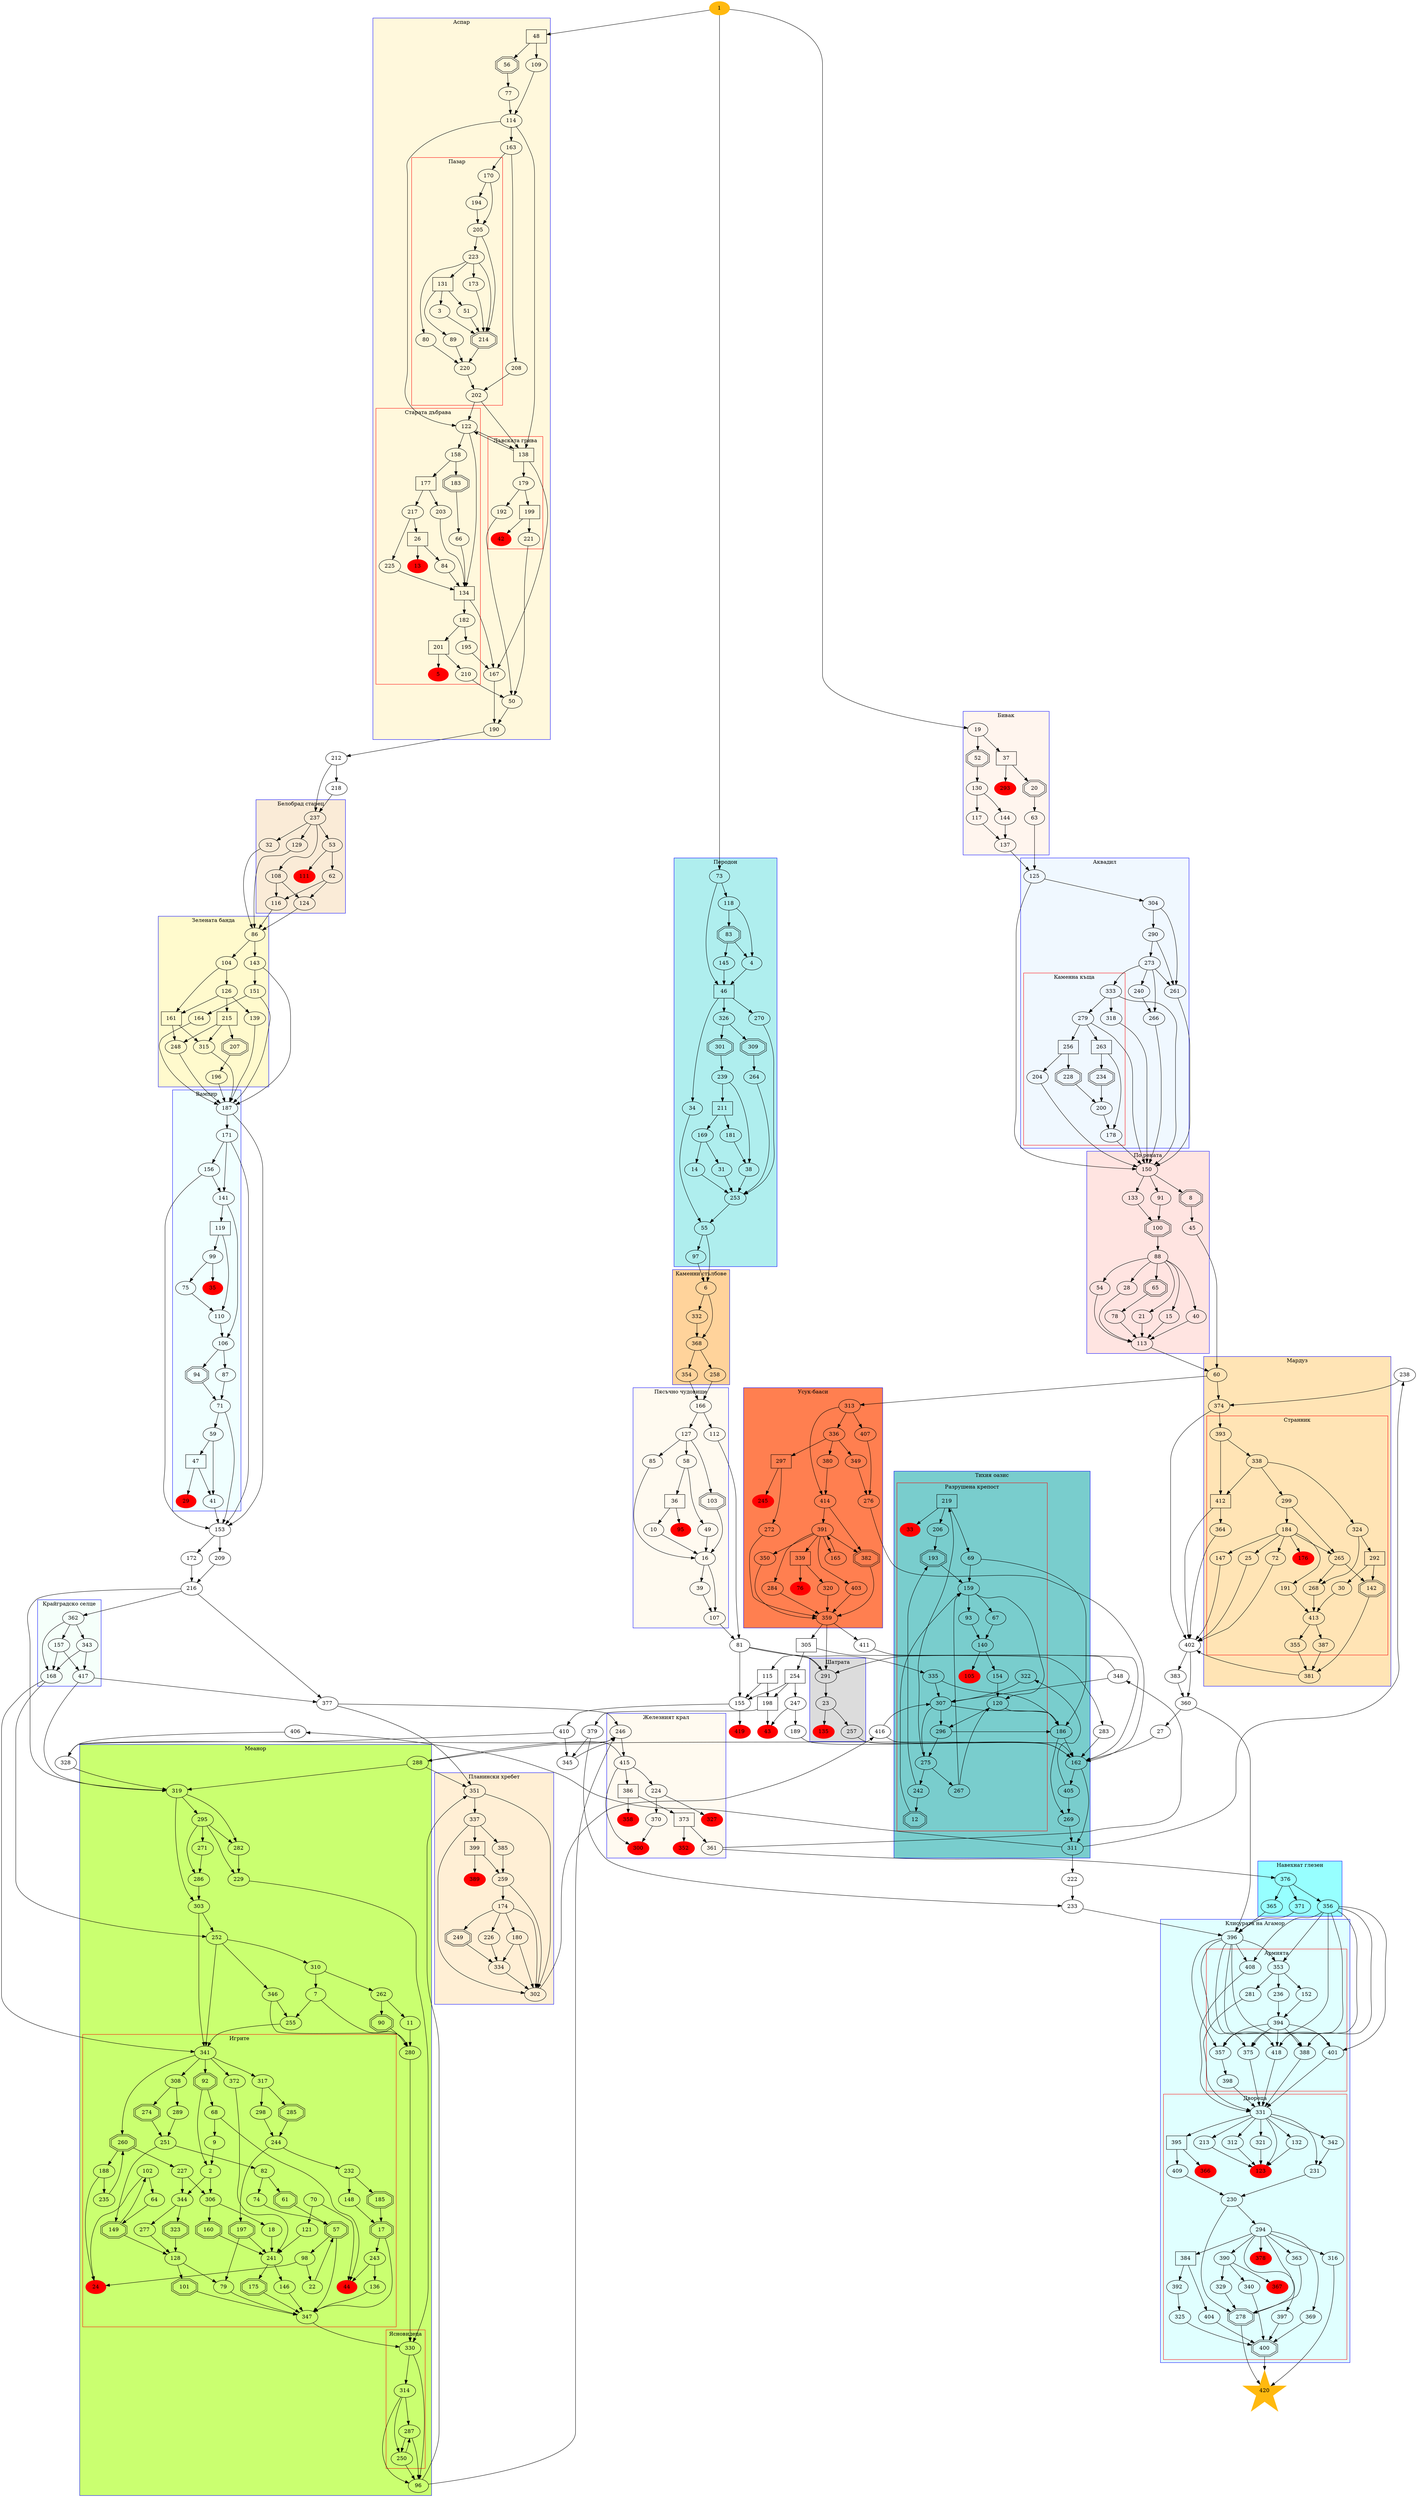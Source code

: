 digraph OgnenataPustinya {
    subgraph deaths {
        node [color=red, style=filled] 
        5, 13, 24, 29, 33, 35, 42, 43, 44, 76
        95, 105, 111, 123, 135, 176, 245, 293
        300, 327, 352, 358, 366, 367, 378, 389
        419
    }
    subgraph battles {
        node [shape=doubleoctagon]
        8, 12, 17, 20, 52, 56, 57, 61, 65, 83
        90, 92, 94, 100, 101, 103, 142, 149, 160
        175, 183, 185, 193, 197, 207, 214, 228
        234, 249, 260, 274, 278, 285, 301, 309
        323, 382, 400
    }
    subgraph chance {
        node [shape=box]
        26, 36, 37, 46, 47, 48, 115, 119, 131,
        134, 138, 161, 177, 198, 199, 201, 211
        215, 219, 254, 256, 263, 292, 297, 305
        339, 373, 384, 386, 395, 399, 412
    }

    subgraph cluster_bivak {
        color = blue
        bgcolor = seashell
        label = "Бивак"
        19, 52, 37, 130, 20, 293, 117, 144, 63
        137
    }

    subgraph cluster_akvadil {
        color = blue
        bgcolor = aliceblue
        label = "Аквадил"
        125, 304
        20, 293, 63, 304, 290, 261, 290, 273, 333
        240, 279, 266, 256, 263, 318, 204, 228, 261
        234, 200, 178

        subgraph cluster_kamenna_kashta {
            color = red
            label = "Каменна къща"
            333, 318, 279, 263, 256, 234, 228, 204, 200, 178
        }
    }

    subgraph cluster_rekata {
        color = blue
        bgcolor = mistyrose
        label = "По реката"
        150, 91, 8, 133, 100, 45, 88, 78, 113
        15, 21, 40, 54, 28, 65
    }
    
    subgraph cluster_marduz {
        color = blue
        bgcolor = moccasin
        label = "Мардуз"
        60, 374, 381
        
        subgraph cluster_marduz_strannik {
            color = red
            label = "Странник"
            393, 338, 412, 299, 324, 265, 184, 176, 147
            25, 72, 191, 265, 292, 268, 30, 413, 142, 355
            387, 364
        }
    }

    subgraph cluster_usuk_baasi {
        color = blue
        bgcolor = coral
        label = "Усук-бааси"
        313, 407, 336, 414, 380, 349, 297, 391, 382
        403, 284, 339, 350, 165, 320, 76, 359, 276
        245, 272
    }

    subgraph cluster_perodon {
        color = blue
        bgcolor = paleturquoise
        label = "Перодон"
        73, 118, 46, 83, 4, 145, 34, 270, 326
        301, 309, 239, 211, 38, 169, 181, 14, 31
        253, 55, 97, 264
    }

    subgraph cluster_kamenni_stalbove {
        color = blue
        bgcolor = burlywood1
        label = "Каменни стълбове"
        6, 332, 368, 354, 258
    }

    subgraph cluster_pyasachno_chudovishte {
        color = blue
        bgcolor = floralwhite
        label = "Пясъчно чудовище"
        166, 127, 112, 85, 103, 58, 36, 49, 10, 95
        16, 39, 107
    }

    subgraph cluster_aspar {
        color = blue
        bgcolor = cornsilk
        label = "Аспар"
        48, 56, 77, 109, 122, 138, 163, 170, 208, 114
        158, 177, 183, 203, 217, 134, 194, 205, 214, 223
        80, 173, 131, 89, 3, 51, 214, 220, 202
        138, 167, 179, 199, 192, 221, 42, 50, 190
        182, 195, 201, 210, 5

        subgraph cluster_aspar_pazar {
            color = red
            label = "Пазар"
            170, 194, 205, 223, 80, 173, 131, 89, 3
            51, 214, 220, 202
        }

        subgraph cluster_aspar_stara_dabrava {
            color = red
            label = "Старата дъбрава"
            122, 134, 158, 177, 183, 203, 217, 66
            217, 225, 26, 13, 84
            182, 195, 201, 210, 5
        }

        subgraph cluster_aspar_luvska_griva {
            color = red
            label = "Лъвската грива"
            138, 179, 199, 192, 221, 42
        }
    }

    subgraph cluster_belobrad_starec {
        color = blue
        bgcolor = antiquewhite
        label = "Белобрад старец"
        237, 32, 53, 108, 129, 62, 111, 116, 124
    }

    subgraph cluster_zelenata_banda {
        color = blue
        bgcolor = lemonchiffon
        label = "Зелената банда"
        86, 104, 143, 126, 139, 215, 161, 151
        207, 315, 248, 196, 164 
    }

    subgraph cluster_vampir {
        color = blue
        bgcolor = azure
        label = "Вампир"
        187, 171, 156, 141, 119, 99, 35, 75, 110
        106, 94, 87, 71, 59, 47, 29, 41
    }

    subgraph cluster_meanor {
        color = blue
        bgcolor = darkolivegreen1
        label = "Меанор"
        319, 303, 282, 295, 271, 286, 252, 341
        310, 346, 229, 330, 96, 7, 255, 262, 11, 90
        280, 288

        subgraph cluster_igrite {
            color = red
            label = "Игрите"
            341, 308, 260, 317, 92, 372, 274, 289
            251, 149, 82, 128, 102, 64, 24, 128
            101, 79, 347, 68, 2, 9, 44, 344, 306
            323, 277, 128, 101, 241, 175, 146, 347
            285, 298, 70, 244, 232, 185, 148, 74
            61, 17, 57, 197, 121, 160, 18, 243
            98, 136, 22, 227, 188, 235
        }

        subgraph cluster_yasnovidec {
            color = red
            label = "Ясновидеца"
            330, 314, 287, 250
        }
    }

    subgraph cluster_selce {
        color = blue
        bgcolor = mintcream
        label = "Крайградско селце"
        362, 157, 343, 168, 417
    }

    subgraph cluster_zheleznia_kral {
        color = blue
        bgcolor = floralwhite
        label = "Железният крал"
        246, 415, 300, 224, 386, 327, 358, 373, 352
        361, 370
    }

    subgraph cluster_tihia_oazis {
        color = blue
        bgcolor = darkslategray3
        label = "Тихия оазис"
        162, 405, 311, 269, 186

        subgraph cluster_razrushena_krepost {
            color = red
            label = "Разрушена крепост"
            322, 307, 296, 275, 242, 219, 267, 206
            69, 33, 12, 193, 159, 93, 67, 120, 140
            105, 154, 120, 335
        }
    }

    subgraph cluster_shatra {
        color = blue
        bgcolor = gainsboro
        label = "Шатрата"
        291, 23, 135, 257
    }

    subgraph cluster_navegnat_glezen {
        color = blue
        bgcolor = darkslategray1
        label = "Навехнат глезен"
        376, 356, 365, 371
    }

    subgraph cluster_klisurata_na_agamor {
        color = blue
        bgcolor = lightcyan
        label = "Клисурата на Агамор"
        396
        subgraph cluster_armiata {
            color = red
            label = "Армията"
            418, 401, 408, 388, 375, 353, 357, 398
            281, 394, 236, 152
        }
        subgraph cluster_dvoreca {
            color = red
            label = "Двореца"
            331, 123, 132, 213, 231, 312, 321, 342
            395, 366, 409, 230, 278, 294, 397, 384
            378, 369, 363, 316, 390, 404, 392, 367
            340, 325, 400, 329
        }
    }

    subgraph cluster_planinski_hrebet {
        color = blue
        bgcolor = papayawhip
        label = "Планински хребет"
        351, 337, 302, 385, 399, 259, 174, 180, 249
        226, 334, 389
    }

    1 -> 19, 73, 48
    1 [color=darkgoldenrod1, style=filled]
    2 -> 344, 306
    3 -> 214
    4 -> 46
    5
    6 -> 332, 368
    7 -> 280, 255
    8 -> 45
    9 -> 2
    10 -> 16
    11 -> 280
    12 -> 159
    13
    14 -> 253
    15 -> 113
    16 -> 39, 107
    17 -> 347, 243
    18 -> 241
    19 -> 37, 52
    20 -> 63
    21 -> 113
    22 -> 57
    23 -> 135, 257
    24
    25 -> 402
    26 -> 13, 84
    27 -> 162
    28 -> 113
    29
    30 -> 413
    31 -> 253
    32 -> 86
    33
    34 -> 55
    35
    36 -> 95, 10
    37 -> 20, 293
    38 -> 253
    39 -> 107
    40 -> 113
    41 -> 153
    42
    43
    44
    45 -> 60
    46 -> 34, 270, 326
    47 -> 41, 29
    48 -> 56, 109
    49 -> 16
    50 -> 190
    51 -> 214
    52 -> 130
    53 -> 62, 111
    54 -> 113
    55 -> 97, 6
    56 -> 77
    57 -> 347, 98
    58 -> 49, 36
    59 -> 47, 41
    60 -> 374, 313
    61 -> 57
    62 -> 124, 116
    63 -> 125
    64 -> 149
    65 -> 78
    66 -> 134
    67 -> 140
    68 -> 9, 44
    69 -> 186, 159
    70 -> 121, 44
    71 -> 59, 153
    72 -> 402
    73 -> 118, 46
    74 -> 57
    75 -> 110
    76
    77 -> 114
    78 -> 113
    79 -> 347
    80 -> 220
    81 -> 335, 291, 155
    82 -> 61, 74
    83 -> 4, 145
    84 -> 134
    85 -> 16
    86 -> 104, 143
    87 -> 71
    88 -> 15, 21, 40, 54, 28, 65
    89 -> 220
    90 -> 280
    91 -> 100
    92 -> 2, 68
    93 -> 140
    94 -> 71
    95
    96 -> 246, 351
    97 -> 6
    98 -> 22, 24
    99 -> 75, 35
    100 -> 88
    101 -> 347
    102 -> 64, 24
    103 -> 16
    104 -> 126, 161
    105
    106 -> 94, 87
    107 -> 81
    108 -> 124, 116
    109 -> 114
    110 -> 106
    111
    112 -> 81
    113 -> 60
    114 -> 163, 122, 138
    115 -> 155, 198
    116 -> 86
    117 -> 137
    118 -> 83, 4
    119 -> 99, 110
    120 -> 186, 296
    121 -> 241
    122 -> 138, 134, 158
    123
    124 -> 86
    125 -> 304, 150
    126 -> 139, 215, 161
    127 -> 103, 58, 85
    128 -> 101, 79
    129 -> 86
    130 -> 117, 144
    131 -> 51, 89, 3
    132 -> 123
    133 -> 100
    134 -> 167, 182
    135
    136 -> 347
    137 -> 125
    138 -> 122, 167, 179
    139 -> 187
    140 -> 105, 154
    141 -> 119, 106
    142 -> 381
    143 -> 151, 187
    144 -> 137
    145 -> 46
    146 -> 347
    147 -> 402
    148 -> 17
    149 -> 128, 102
    150 -> 91, 8, 133
    151 -> 187, 164
    152 -> 394
    153 -> 172, 209
    154 -> 120
    155 -> 410, 419
    156 -> 141, 153
    157 -> 168, 417
    158 -> 177, 183
    159 -> 93, 67, 120
    160 -> 241
    161 -> 248, 315
    162 -> 405, 311
    163 -> 170, 208
    164 -> 187
    165 -> 391
    166 -> 127, 112
    167 -> 190
    168 -> 252, 341
    169 -> 14, 31
    170 -> 194, 205
    171 -> 141, 153, 156
    172 -> 216
    173 -> 214
    174 -> 302, 180, 226, 249
    175 -> 347
    176
    177 -> 203, 217
    178 -> 150
    179 -> 199, 192
    180 -> 334, 302
    181 -> 38
    182 -> 201, 195
    183 -> 66
    184 -> 176, 25, 72, 147, 191, 265
    185 -> 17
    186 -> 269, 162
    187 -> 171, 153
    188 -> 235, 24
    189 -> 162
    190 -> 212
    191 -> 413
    192 -> 50
    193 -> 159
    194 -> 205
    195 -> 167
    196 -> 187
    197 -> 241, 79
    198 -> 379, 43
    199 -> 221, 42
    200 -> 178
    201 -> 5, 210
    202 -> 122, 138
    203 -> 134
    204 -> 150
    205 -> 214, 223
    206 -> 193
    207 -> 196
    208 -> 202
    209 -> 216
    210 -> 50
    211 -> 169, 181
    212 -> 218, 237
    213 -> 123
    214 -> 220
    215 -> 248, 315, 207
    216 -> 319, 377, 362
    217 -> 225, 26
    218 -> 237
    219 -> 33, 206, 69
    220 -> 202
    221 -> 50
    222 -> 233
    223 -> 131, 173, 80, 214
    224 -> 370, 327
    225 -> 134
    226 -> 334
    227 -> 344, 306
    228 -> 200
    229 -> 330
    230 -> 278, 294
    231 -> 230
    232 -> 185, 148
    233 -> 396
    234 -> 200
    235 -> 260
    236 -> 394
    237 -> 32, 53, 108, 129
    238 -> 374
    239 -> 211, 38
    240 -> 266
    241 -> 175, 146
    242 -> 193, 12
    243 -> 136, 44
    244 -> 232, 197
    245
    246 -> 415, 288
    247 -> 189, 43
    248 -> 187
    249 -> 334
    250 -> 287, 96
    251 -> 149, 82
    252 -> 310, 346, 341
    253 -> 55
    254 -> 247, 198, 155
    255 -> 341
    256 -> 228, 204
    257 -> 162
    258 -> 166
    259 -> 302, 174
    260 -> 227, 188
    261 -> 150
    262 -> 11, 90
    263 -> 234, 178
    264 -> 253
    265 -> 142, 268
    266 -> 150
    267 -> 159, 120
    268 -> 413
    269 -> 311
    270 -> 253
    271 -> 286
    272 -> 359
    273 -> 266, 240, 333, 261
    274 -> 251
    275 -> 242, 219, 267
    276 -> 162
    277 -> 128
    278 -> 420
    279 -> 263, 256, 150
    280 -> 330
    281 -> 331
    282 -> 229
    283 -> 162
    284 -> 359
    285 -> 244
    286 -> 303
    287 -> 250, 96
    288 -> 319, 351
    289 -> 251
    290 -> 273, 261
    291 -> 115, 23
    292 -> 30, 142
    293
    294 -> 397, 384, 378, 369, 363, 316, 390, 278
    295 -> 286, 271, 229, 282
    296 -> 186, 275
    297 -> 272, 245
    298 -> 244
    299 -> 265, 184
    300
    301 -> 239
    302 -> 416
    303 -> 252, 341
    304 -> 290, 261
    305 -> 254, 283
    306 -> 160, 18
    307 -> 296, 275, 186
    308 -> 274, 289
    309 -> 264
    310 -> 262, 7
    311 -> 238, 222, 406
    312 -> 123
    313 -> 407, 336, 414
    314 -> 96, 287, 250
    315 -> 187
    316 -> 420
    317 -> 285, 298
    318 -> 150
    319 -> 303, 295, 282
    320 -> 359
    321 -> 123
    322 -> 307
    323 -> 128
    324 -> 292, 268
    325 -> 400
    326 -> 309, 301
    327
    328 -> 319, 246
    329 -> 278
    330 -> 314, 96
    331 -> 123, 132, 213, 231, 312, 321, 342, 395
    332 -> 368
    333 -> 318, 279, 150
    334 -> 302
    335 -> 307, 186
    336 -> 380, 349, 297
    337 -> 399, 302, 385
    338 -> 299, 412, 324
    339 -> 76, 320
    340 -> 400
    341 -> 308, 260, 317, 92, 372
    342 -> 231
    343 -> 168, 417
    344 -> 323, 277
    345 -> 162
    346 -> 280, 255
    347 -> 330
    348 -> 307, 291
    349 -> 276
    350 -> 359
    351 -> 337, 302
    352
    353 -> 152, 236, 281
    354 -> 166
    355 -> 381
    356 -> 418, 401, 408, 388, 375, 353, 357
    357 -> 398
    358
    359 -> 411, 305, 291
    360 -> 27, 396
    361 -> 348, 376
    362 -> 157, 168, 343
    363 -> 278
    364 -> 402
    365 -> 396
    366
    367
    368 -> 354, 258
    369 -> 400
    370 -> 300
    371 -> 396
    372 -> 241
    373 -> 352, 361
    374 -> 402, 393
    375 -> 331
    376 -> 356, 365, 371
    377 -> 351, 246
    378
    379 -> 233, 345
    380 -> 414
    381 -> 402
    382 -> 359
    383 -> 360
    384 -> 404, 392
    385 -> 259
    386 -> 373, 358
    387 -> 381
    388 -> 331
    389
    390 -> 329, 340, 367
    391 -> 350, 339, 284, 403, 165, 382
    392 -> 325
    393 -> 338, 412
    394 -> 418, 401, 388, 375, 357
    395 -> 366, 409
    396 -> 418, 401, 408, 388, 375, 353, 357
    397 -> 400
    398 -> 331
    399 -> 259, 389
    400 -> 420
    401 -> 331
    402 -> 360, 383
    403 -> 359
    404 -> 400
    405 -> 322, 269
    406 -> 328
    407 -> 276
    408 -> 331
    409 -> 230
    410 -> 328, 345
    411 -> 162
    412 -> 402, 364
    413 -> 387, 355
    414 -> 382, 391
    415 -> 300, 288, 224, 386
    416 -> 307, 162
    417 -> 319, 377
    418 -> 331
    419
    420 [shape=star, color=darkgoldenrod1, style=filled]
}
